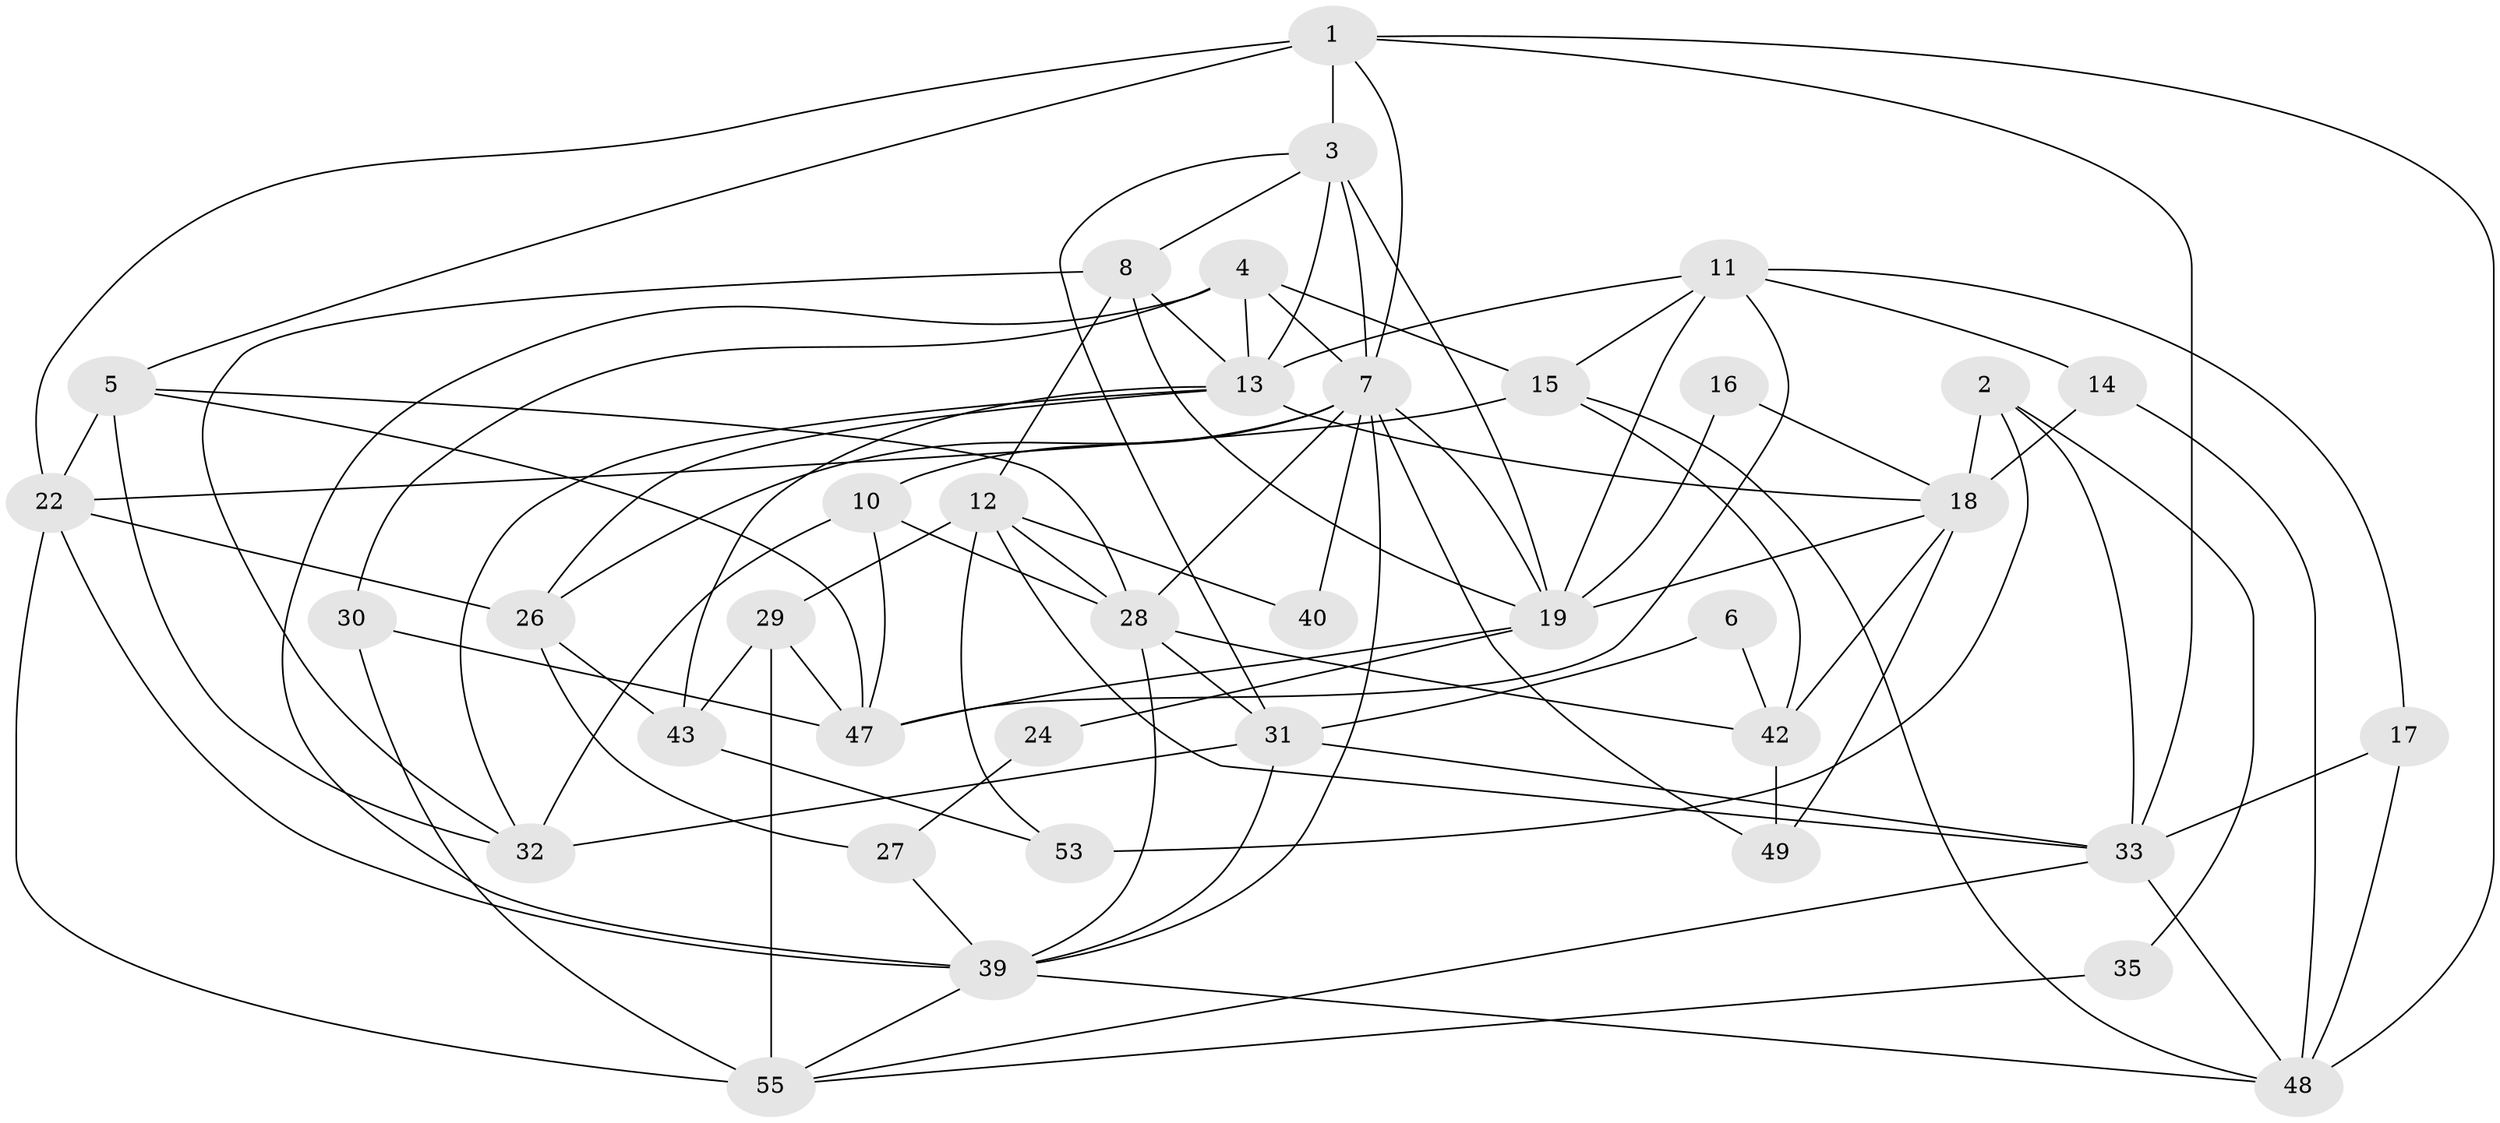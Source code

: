 // original degree distribution, {6: 0.09523809523809523, 4: 0.3333333333333333, 3: 0.20634920634920634, 5: 0.19047619047619047, 2: 0.14285714285714285, 8: 0.015873015873015872, 7: 0.015873015873015872}
// Generated by graph-tools (version 1.1) at 2025/41/03/06/25 10:41:56]
// undirected, 38 vertices, 94 edges
graph export_dot {
graph [start="1"]
  node [color=gray90,style=filled];
  1 [super="+9"];
  2 [super="+25"];
  3 [super="+41"];
  4 [super="+20"];
  5 [super="+56"];
  6;
  7 [super="+54"];
  8 [super="+45"];
  10;
  11 [super="+21"];
  12 [super="+61"];
  13 [super="+51"];
  14;
  15 [super="+59"];
  16;
  17;
  18 [super="+23"];
  19 [super="+38"];
  22 [super="+57"];
  24;
  26 [super="+50"];
  27;
  28 [super="+58"];
  29;
  30 [super="+36"];
  31 [super="+37"];
  32 [super="+46"];
  33 [super="+34"];
  35;
  39 [super="+44"];
  40;
  42 [super="+63"];
  43;
  47 [super="+52"];
  48 [super="+60"];
  49;
  53;
  55 [super="+62"];
  1 -- 5 [weight=2];
  1 -- 22;
  1 -- 7;
  1 -- 33;
  1 -- 48;
  1 -- 3;
  2 -- 53 [weight=2];
  2 -- 33;
  2 -- 18;
  2 -- 35;
  3 -- 13;
  3 -- 7;
  3 -- 19;
  3 -- 31;
  3 -- 8;
  4 -- 30;
  4 -- 13;
  4 -- 15;
  4 -- 39;
  4 -- 7;
  5 -- 28;
  5 -- 22;
  5 -- 47;
  5 -- 32;
  6 -- 42;
  6 -- 31;
  7 -- 40;
  7 -- 49;
  7 -- 39;
  7 -- 19;
  7 -- 26;
  7 -- 10;
  7 -- 28;
  8 -- 19;
  8 -- 13;
  8 -- 32;
  8 -- 12;
  10 -- 28;
  10 -- 47;
  10 -- 32;
  11 -- 14;
  11 -- 17;
  11 -- 15;
  11 -- 13;
  11 -- 19;
  11 -- 47;
  12 -- 33;
  12 -- 53;
  12 -- 29;
  12 -- 40;
  12 -- 28;
  13 -- 26;
  13 -- 43;
  13 -- 18;
  13 -- 32;
  14 -- 18;
  14 -- 48;
  15 -- 48;
  15 -- 42;
  15 -- 22;
  16 -- 18;
  16 -- 19;
  17 -- 33;
  17 -- 48;
  18 -- 49;
  18 -- 19 [weight=2];
  18 -- 42;
  19 -- 24;
  19 -- 47;
  22 -- 39;
  22 -- 55;
  22 -- 26;
  24 -- 27;
  26 -- 43;
  26 -- 27 [weight=2];
  27 -- 39;
  28 -- 31 [weight=2];
  28 -- 42;
  28 -- 39;
  29 -- 43;
  29 -- 47;
  29 -- 55;
  30 -- 55 [weight=2];
  30 -- 47;
  31 -- 32;
  31 -- 39;
  31 -- 33;
  33 -- 55;
  33 -- 48;
  35 -- 55;
  39 -- 48;
  39 -- 55;
  42 -- 49;
  43 -- 53;
}
